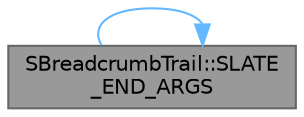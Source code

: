 digraph "SBreadcrumbTrail::SLATE_END_ARGS"
{
 // INTERACTIVE_SVG=YES
 // LATEX_PDF_SIZE
  bgcolor="transparent";
  edge [fontname=Helvetica,fontsize=10,labelfontname=Helvetica,labelfontsize=10];
  node [fontname=Helvetica,fontsize=10,shape=box,height=0.2,width=0.4];
  rankdir="RL";
  Node1 [id="Node000001",label="SBreadcrumbTrail::SLATE\l_END_ARGS",height=0.2,width=0.4,color="gray40", fillcolor="grey60", style="filled", fontcolor="black",tooltip="Constructs this widget with InArgs."];
  Node1 -> Node1 [id="edge1_Node000001_Node000001",dir="back",color="steelblue1",style="solid",tooltip=" "];
}
